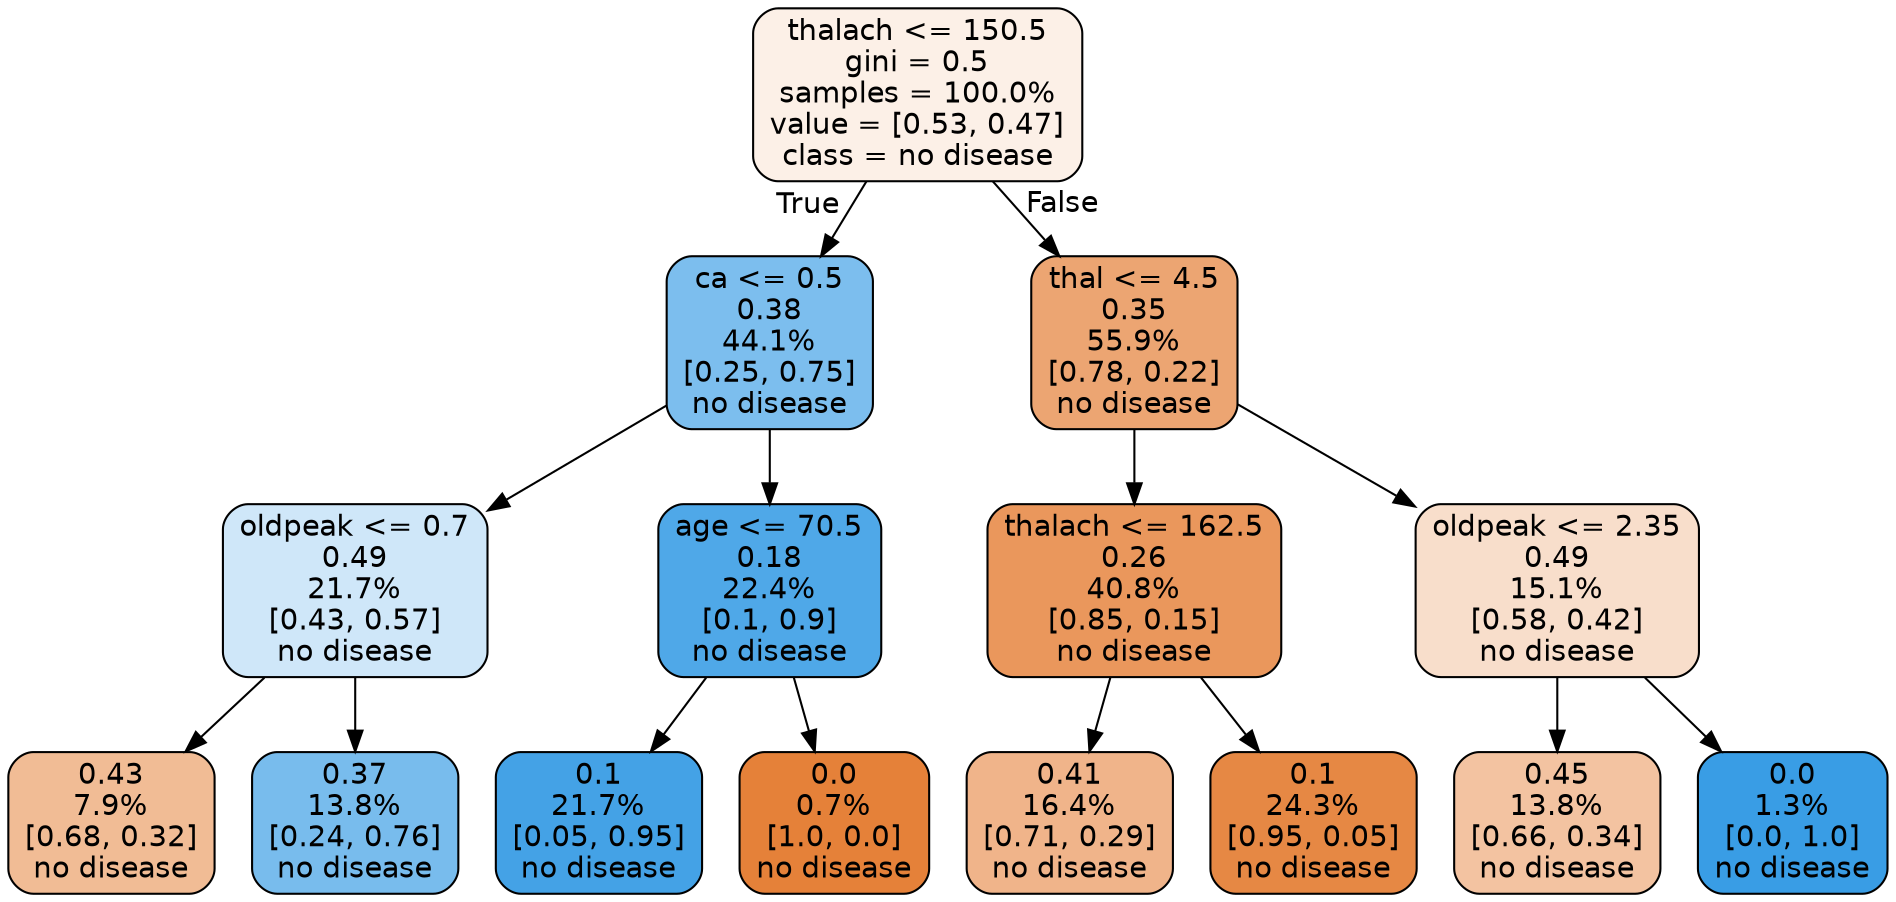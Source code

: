 digraph Tree {
node [shape=box, style="filled, rounded", color="black", fontname=helvetica] ;
edge [fontname=helvetica] ;
0 [label="thalach <= 150.5\ngini = 0.5\nsamples = 100.0%\nvalue = [0.53, 0.47]\nclass = no disease", fillcolor="#fcf0e7"] ;
1 [label="ca <= 0.5\n0.38\n44.1%\n[0.25, 0.75]\nno disease", fillcolor="#7cbeee"] ;
0 -> 1 [labeldistance=2.5, labelangle=45, headlabel="True"] ;
2 [label="oldpeak <= 0.7\n0.49\n21.7%\n[0.43, 0.57]\nno disease", fillcolor="#cfe7f9"] ;
1 -> 2 ;
3 [label="0.43\n7.9%\n[0.68, 0.32]\nno disease", fillcolor="#f1bc95"] ;
2 -> 3 ;
4 [label="0.37\n13.8%\n[0.24, 0.76]\nno disease", fillcolor="#78bced"] ;
2 -> 4 ;
5 [label="age <= 70.5\n0.18\n22.4%\n[0.1, 0.9]\nno disease", fillcolor="#4fa8e8"] ;
1 -> 5 ;
6 [label="0.1\n21.7%\n[0.05, 0.95]\nno disease", fillcolor="#44a2e6"] ;
5 -> 6 ;
7 [label="0.0\n0.7%\n[1.0, 0.0]\nno disease", fillcolor="#e58139"] ;
5 -> 7 ;
8 [label="thal <= 4.5\n0.35\n55.9%\n[0.78, 0.22]\nno disease", fillcolor="#eca572"] ;
0 -> 8 [labeldistance=2.5, labelangle=-45, headlabel="False"] ;
9 [label="thalach <= 162.5\n0.26\n40.8%\n[0.85, 0.15]\nno disease", fillcolor="#ea975c"] ;
8 -> 9 ;
10 [label="0.41\n16.4%\n[0.71, 0.29]\nno disease", fillcolor="#f0b48a"] ;
9 -> 10 ;
11 [label="0.1\n24.3%\n[0.95, 0.05]\nno disease", fillcolor="#e68844"] ;
9 -> 11 ;
12 [label="oldpeak <= 2.35\n0.49\n15.1%\n[0.58, 0.42]\nno disease", fillcolor="#f8decb"] ;
8 -> 12 ;
13 [label="0.45\n13.8%\n[0.66, 0.34]\nno disease", fillcolor="#f3c3a1"] ;
12 -> 13 ;
14 [label="0.0\n1.3%\n[0.0, 1.0]\nno disease", fillcolor="#399de5"] ;
12 -> 14 ;
}